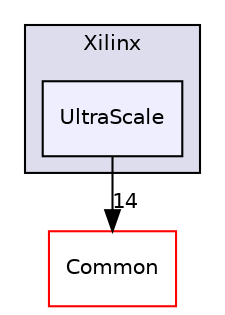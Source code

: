 digraph "src/Devices/Xilinx/UltraScale" {
  compound=true
  node [ fontsize="10", fontname="Helvetica"];
  edge [ labelfontsize="10", labelfontname="Helvetica"];
  subgraph clusterdir_3b80f9b66070ce327ebd8ab923ef7ff0 {
    graph [ bgcolor="#ddddee", pencolor="black", label="Xilinx" fontname="Helvetica", fontsize="10", URL="dir_3b80f9b66070ce327ebd8ab923ef7ff0.html"]
  dir_7b76fff14966bd8560f559fcf35b3fae [shape=box, label="UltraScale", style="filled", fillcolor="#eeeeff", pencolor="black", URL="dir_7b76fff14966bd8560f559fcf35b3fae.html"];
  }
  dir_ba210d1fa67db7bee1bb22e0a3c11d9f [shape=box label="Common" fillcolor="white" style="filled" color="red" URL="dir_ba210d1fa67db7bee1bb22e0a3c11d9f.html"];
  dir_7b76fff14966bd8560f559fcf35b3fae->dir_ba210d1fa67db7bee1bb22e0a3c11d9f [headlabel="14", labeldistance=1.5 headhref="dir_000007_000001.html"];
}
